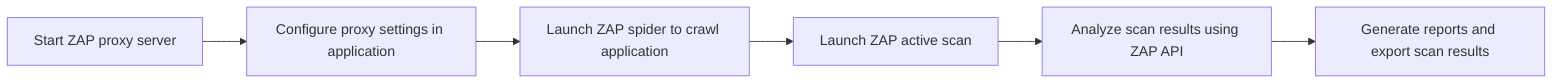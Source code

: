 graph LR;
    A[Start ZAP proxy server] --> B[Configure proxy settings in application];
    B --> C[Launch ZAP spider to crawl application];
    C --> D[Launch ZAP active scan];
    D --> E[Analyze scan results using ZAP API];
    E --> F[Generate reports and export scan results];